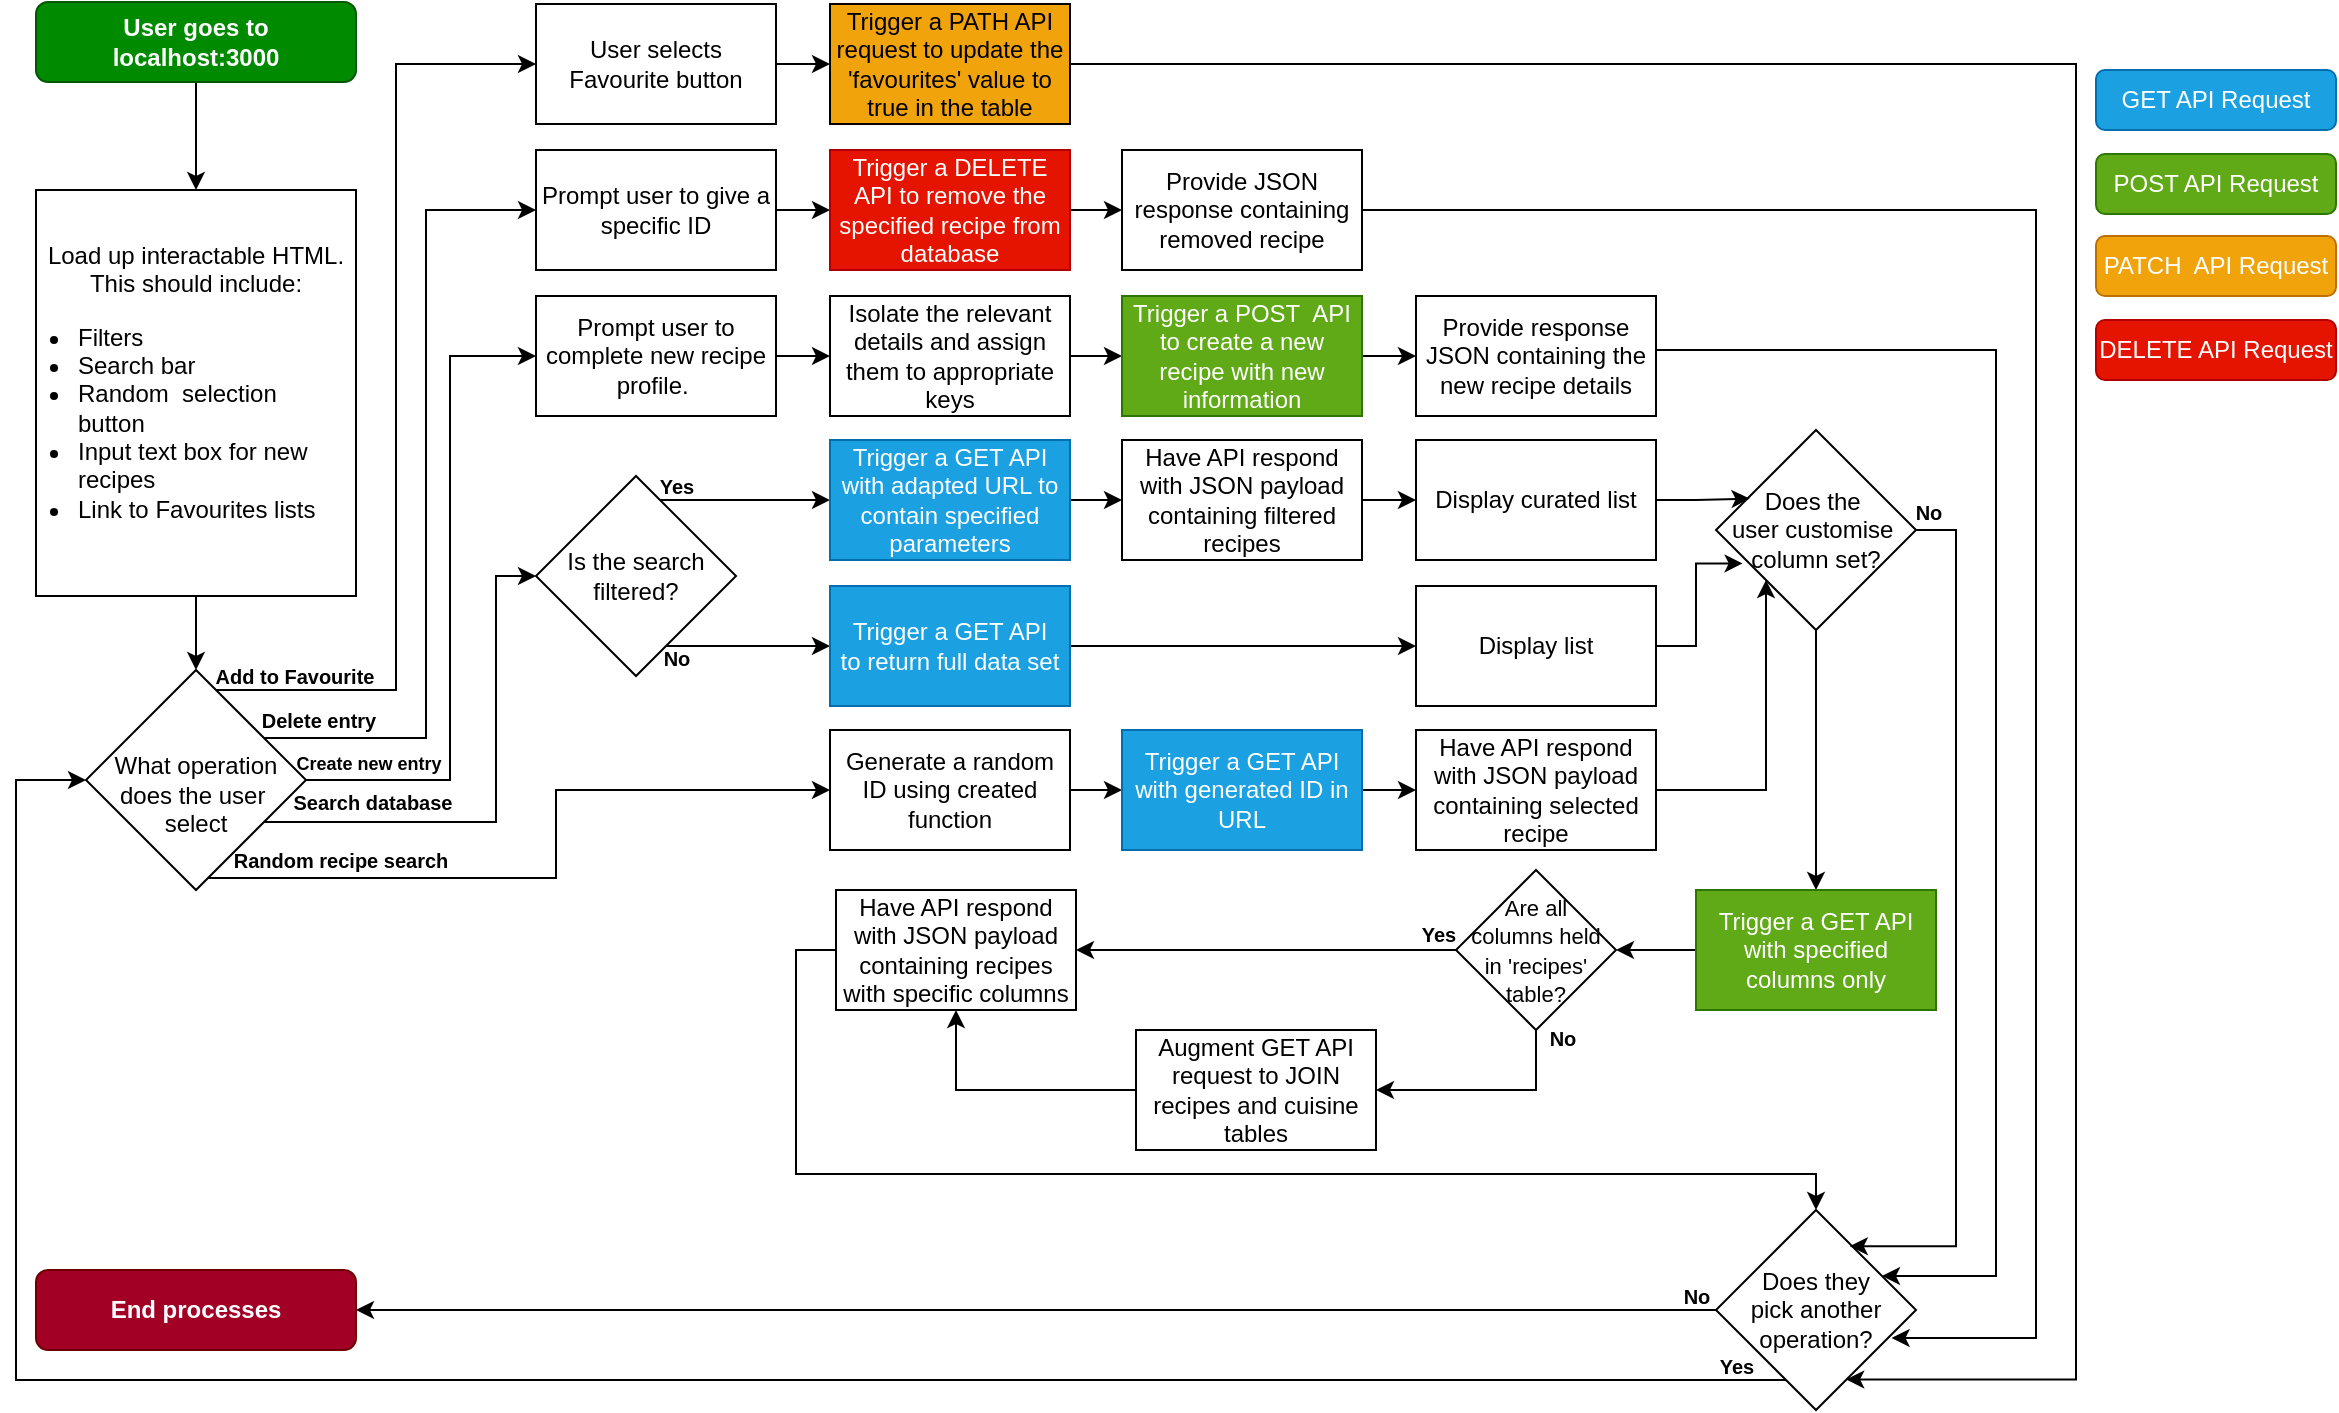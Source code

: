 <mxfile version="26.0.4">
  <diagram id="C5RBs43oDa-KdzZeNtuy" name="Page-1">
    <mxGraphModel dx="2037" dy="825" grid="1" gridSize="10" guides="1" tooltips="1" connect="1" arrows="1" fold="1" page="1" pageScale="1" pageWidth="827" pageHeight="1169" math="0" shadow="0">
      <root>
        <mxCell id="WIyWlLk6GJQsqaUBKTNV-0" />
        <mxCell id="WIyWlLk6GJQsqaUBKTNV-1" parent="WIyWlLk6GJQsqaUBKTNV-0" />
        <mxCell id="PzBcTISUMEJhEaxG71Po-60" value="" style="edgeStyle=orthogonalEdgeStyle;rounded=0;orthogonalLoop=1;jettySize=auto;html=1;" parent="WIyWlLk6GJQsqaUBKTNV-1" source="PzBcTISUMEJhEaxG71Po-9" target="PzBcTISUMEJhEaxG71Po-12" edge="1">
          <mxGeometry relative="1" as="geometry" />
        </mxCell>
        <mxCell id="PzBcTISUMEJhEaxG71Po-9" value="Load up interactable HTML. This should include:&lt;div&gt;&lt;ul style=&quot;margin-top: 12px; padding-left: 20px;&quot;&gt;&lt;li style=&quot;text-align: left;&quot;&gt;Filters&lt;/li&gt;&lt;li style=&quot;text-align: left;&quot;&gt;Search bar&lt;/li&gt;&lt;li style=&quot;text-align: left;&quot;&gt;Random&amp;nbsp; selection button&amp;nbsp;&lt;/li&gt;&lt;li style=&quot;text-align: left;&quot;&gt;Input text box for new recipes&lt;/li&gt;&lt;li style=&quot;text-align: left;&quot;&gt;&lt;span style=&quot;background-color: transparent; color: light-dark(rgb(0, 0, 0), rgb(255, 255, 255));&quot;&gt;Link to Favourites lists&lt;/span&gt;&lt;/li&gt;&lt;/ul&gt;&lt;/div&gt;" style="rounded=0;whiteSpace=wrap;html=1;" parent="WIyWlLk6GJQsqaUBKTNV-1" vertex="1">
          <mxGeometry x="80" y="130" width="160" height="203" as="geometry" />
        </mxCell>
        <mxCell id="PzBcTISUMEJhEaxG71Po-59" value="" style="edgeStyle=orthogonalEdgeStyle;rounded=0;orthogonalLoop=1;jettySize=auto;html=1;" parent="WIyWlLk6GJQsqaUBKTNV-1" source="PzBcTISUMEJhEaxG71Po-10" target="PzBcTISUMEJhEaxG71Po-9" edge="1">
          <mxGeometry relative="1" as="geometry" />
        </mxCell>
        <mxCell id="PzBcTISUMEJhEaxG71Po-10" value="User goes to localhost:3000" style="rounded=1;whiteSpace=wrap;html=1;fillColor=#008a00;fontColor=#ffffff;strokeColor=#005700;fontStyle=1" parent="WIyWlLk6GJQsqaUBKTNV-1" vertex="1">
          <mxGeometry x="80" y="36" width="160" height="40" as="geometry" />
        </mxCell>
        <mxCell id="PzBcTISUMEJhEaxG71Po-61" style="edgeStyle=orthogonalEdgeStyle;rounded=0;orthogonalLoop=1;jettySize=auto;html=1;entryX=0;entryY=0.5;entryDx=0;entryDy=0;" parent="WIyWlLk6GJQsqaUBKTNV-1" source="PzBcTISUMEJhEaxG71Po-12" target="PzBcTISUMEJhEaxG71Po-35" edge="1">
          <mxGeometry relative="1" as="geometry">
            <Array as="points">
              <mxPoint x="340" y="474" />
              <mxPoint x="340" y="430" />
            </Array>
          </mxGeometry>
        </mxCell>
        <mxCell id="PzBcTISUMEJhEaxG71Po-63" style="edgeStyle=orthogonalEdgeStyle;rounded=0;orthogonalLoop=1;jettySize=auto;html=1;entryX=0;entryY=0.5;entryDx=0;entryDy=0;" parent="WIyWlLk6GJQsqaUBKTNV-1" source="PzBcTISUMEJhEaxG71Po-12" target="PzBcTISUMEJhEaxG71Po-52" edge="1">
          <mxGeometry relative="1" as="geometry">
            <Array as="points">
              <mxPoint x="287" y="425" />
              <mxPoint x="287" y="213" />
            </Array>
          </mxGeometry>
        </mxCell>
        <mxCell id="PzBcTISUMEJhEaxG71Po-125" style="edgeStyle=orthogonalEdgeStyle;rounded=0;orthogonalLoop=1;jettySize=auto;html=1;entryX=0;entryY=0.5;entryDx=0;entryDy=0;" parent="WIyWlLk6GJQsqaUBKTNV-1" source="PzBcTISUMEJhEaxG71Po-12" target="PzBcTISUMEJhEaxG71Po-14" edge="1">
          <mxGeometry relative="1" as="geometry">
            <Array as="points">
              <mxPoint x="310" y="446" />
              <mxPoint x="310" y="323" />
            </Array>
          </mxGeometry>
        </mxCell>
        <mxCell id="LiJjE0nPk_Wty677orZp-14" style="edgeStyle=orthogonalEdgeStyle;rounded=0;orthogonalLoop=1;jettySize=auto;html=1;entryX=0;entryY=0.5;entryDx=0;entryDy=0;" edge="1" parent="WIyWlLk6GJQsqaUBKTNV-1" source="PzBcTISUMEJhEaxG71Po-12" target="LiJjE0nPk_Wty677orZp-6">
          <mxGeometry relative="1" as="geometry">
            <Array as="points">
              <mxPoint x="275" y="404" />
              <mxPoint x="275" y="140" />
            </Array>
          </mxGeometry>
        </mxCell>
        <mxCell id="LiJjE0nPk_Wty677orZp-43" style="edgeStyle=orthogonalEdgeStyle;rounded=0;orthogonalLoop=1;jettySize=auto;html=1;entryX=0;entryY=0.5;entryDx=0;entryDy=0;" edge="1" parent="WIyWlLk6GJQsqaUBKTNV-1" source="PzBcTISUMEJhEaxG71Po-12" target="LiJjE0nPk_Wty677orZp-42">
          <mxGeometry relative="1" as="geometry">
            <Array as="points">
              <mxPoint x="260" y="380" />
              <mxPoint x="260" y="67" />
            </Array>
          </mxGeometry>
        </mxCell>
        <mxCell id="PzBcTISUMEJhEaxG71Po-12" value="&lt;div&gt;&lt;span style=&quot;background-color: transparent; color: light-dark(rgb(0, 0, 0), rgb(255, 255, 255));&quot;&gt;&lt;br&gt;What operation does the user&amp;nbsp;&lt;/span&gt;&lt;br&gt;&lt;/div&gt;&lt;div&gt;select&lt;/div&gt;" style="rhombus;whiteSpace=wrap;html=1;" parent="WIyWlLk6GJQsqaUBKTNV-1" vertex="1">
          <mxGeometry x="105" y="370" width="110" height="110" as="geometry" />
        </mxCell>
        <mxCell id="PzBcTISUMEJhEaxG71Po-65" style="edgeStyle=orthogonalEdgeStyle;rounded=0;orthogonalLoop=1;jettySize=auto;html=1;entryX=0;entryY=0.5;entryDx=0;entryDy=0;" parent="WIyWlLk6GJQsqaUBKTNV-1" target="PzBcTISUMEJhEaxG71Po-15" edge="1">
          <mxGeometry relative="1" as="geometry">
            <Array as="points">
              <mxPoint x="380" y="285" />
            </Array>
            <mxPoint x="380.059" y="300.059" as="sourcePoint" />
          </mxGeometry>
        </mxCell>
        <mxCell id="PzBcTISUMEJhEaxG71Po-68" style="edgeStyle=orthogonalEdgeStyle;rounded=0;orthogonalLoop=1;jettySize=auto;html=1;entryX=0;entryY=0.5;entryDx=0;entryDy=0;" parent="WIyWlLk6GJQsqaUBKTNV-1" target="PzBcTISUMEJhEaxG71Po-18" edge="1">
          <mxGeometry relative="1" as="geometry">
            <Array as="points">
              <mxPoint x="380" y="358" />
            </Array>
            <mxPoint x="380.059" y="342.941" as="sourcePoint" />
          </mxGeometry>
        </mxCell>
        <mxCell id="PzBcTISUMEJhEaxG71Po-14" value="Is the search filtered?" style="rhombus;whiteSpace=wrap;html=1;" parent="WIyWlLk6GJQsqaUBKTNV-1" vertex="1">
          <mxGeometry x="330" y="273" width="100" height="100" as="geometry" />
        </mxCell>
        <mxCell id="PzBcTISUMEJhEaxG71Po-70" style="edgeStyle=orthogonalEdgeStyle;rounded=0;orthogonalLoop=1;jettySize=auto;html=1;entryX=0;entryY=0.5;entryDx=0;entryDy=0;" parent="WIyWlLk6GJQsqaUBKTNV-1" source="PzBcTISUMEJhEaxG71Po-15" target="PzBcTISUMEJhEaxG71Po-16" edge="1">
          <mxGeometry relative="1" as="geometry" />
        </mxCell>
        <mxCell id="PzBcTISUMEJhEaxG71Po-15" value="Trigger a GET API with adapted URL to contain specified parameters" style="rounded=0;whiteSpace=wrap;html=1;fillColor=#1ba1e2;fontColor=#ffffff;strokeColor=#006EAF;" parent="WIyWlLk6GJQsqaUBKTNV-1" vertex="1">
          <mxGeometry x="477" y="255" width="120" height="60" as="geometry" />
        </mxCell>
        <mxCell id="PzBcTISUMEJhEaxG71Po-71" style="edgeStyle=orthogonalEdgeStyle;rounded=0;orthogonalLoop=1;jettySize=auto;html=1;entryX=0;entryY=0.5;entryDx=0;entryDy=0;" parent="WIyWlLk6GJQsqaUBKTNV-1" source="PzBcTISUMEJhEaxG71Po-16" target="PzBcTISUMEJhEaxG71Po-17" edge="1">
          <mxGeometry relative="1" as="geometry" />
        </mxCell>
        <mxCell id="PzBcTISUMEJhEaxG71Po-16" value="Have API respond with JSON payload containing filtered recipes" style="rounded=0;whiteSpace=wrap;html=1;" parent="WIyWlLk6GJQsqaUBKTNV-1" vertex="1">
          <mxGeometry x="623" y="255" width="120" height="60" as="geometry" />
        </mxCell>
        <mxCell id="PzBcTISUMEJhEaxG71Po-17" value="Display curated list" style="rounded=0;whiteSpace=wrap;html=1;" parent="WIyWlLk6GJQsqaUBKTNV-1" vertex="1">
          <mxGeometry x="770" y="255" width="120" height="60" as="geometry" />
        </mxCell>
        <mxCell id="PzBcTISUMEJhEaxG71Po-69" style="edgeStyle=orthogonalEdgeStyle;rounded=0;orthogonalLoop=1;jettySize=auto;html=1;entryX=0;entryY=0.5;entryDx=0;entryDy=0;" parent="WIyWlLk6GJQsqaUBKTNV-1" source="PzBcTISUMEJhEaxG71Po-18" target="PzBcTISUMEJhEaxG71Po-20" edge="1">
          <mxGeometry relative="1" as="geometry" />
        </mxCell>
        <mxCell id="PzBcTISUMEJhEaxG71Po-18" value="Trigger a GET API&lt;div&gt;to return full data set&lt;/div&gt;" style="rounded=0;whiteSpace=wrap;html=1;fillColor=#1ba1e2;fontColor=#ffffff;strokeColor=#006EAF;" parent="WIyWlLk6GJQsqaUBKTNV-1" vertex="1">
          <mxGeometry x="477" y="328" width="120" height="60" as="geometry" />
        </mxCell>
        <mxCell id="PzBcTISUMEJhEaxG71Po-20" value="Display list" style="rounded=0;whiteSpace=wrap;html=1;" parent="WIyWlLk6GJQsqaUBKTNV-1" vertex="1">
          <mxGeometry x="770" y="328" width="120" height="60" as="geometry" />
        </mxCell>
        <mxCell id="PzBcTISUMEJhEaxG71Po-97" style="edgeStyle=orthogonalEdgeStyle;rounded=0;orthogonalLoop=1;jettySize=auto;html=1;entryX=0;entryY=0.5;entryDx=0;entryDy=0;" parent="WIyWlLk6GJQsqaUBKTNV-1" source="PzBcTISUMEJhEaxG71Po-21" target="PzBcTISUMEJhEaxG71Po-12" edge="1">
          <mxGeometry relative="1" as="geometry">
            <Array as="points">
              <mxPoint x="70" y="725" />
              <mxPoint x="70" y="425" />
            </Array>
          </mxGeometry>
        </mxCell>
        <mxCell id="PzBcTISUMEJhEaxG71Po-98" style="edgeStyle=orthogonalEdgeStyle;rounded=0;orthogonalLoop=1;jettySize=auto;html=1;entryX=1;entryY=0.5;entryDx=0;entryDy=0;" parent="WIyWlLk6GJQsqaUBKTNV-1" source="PzBcTISUMEJhEaxG71Po-21" target="PzBcTISUMEJhEaxG71Po-91" edge="1">
          <mxGeometry relative="1" as="geometry" />
        </mxCell>
        <mxCell id="PzBcTISUMEJhEaxG71Po-21" value="Does they&lt;div&gt;pick another operation?&lt;/div&gt;" style="rhombus;whiteSpace=wrap;html=1;" parent="WIyWlLk6GJQsqaUBKTNV-1" vertex="1">
          <mxGeometry x="920" y="640" width="100" height="100" as="geometry" />
        </mxCell>
        <mxCell id="PzBcTISUMEJhEaxG71Po-72" style="edgeStyle=orthogonalEdgeStyle;rounded=0;orthogonalLoop=1;jettySize=auto;html=1;entryX=0;entryY=0.5;entryDx=0;entryDy=0;" parent="WIyWlLk6GJQsqaUBKTNV-1" source="PzBcTISUMEJhEaxG71Po-35" target="PzBcTISUMEJhEaxG71Po-36" edge="1">
          <mxGeometry relative="1" as="geometry" />
        </mxCell>
        <mxCell id="PzBcTISUMEJhEaxG71Po-35" value="Generate a random ID using created function" style="rounded=0;whiteSpace=wrap;html=1;" parent="WIyWlLk6GJQsqaUBKTNV-1" vertex="1">
          <mxGeometry x="477" y="400" width="120" height="60" as="geometry" />
        </mxCell>
        <mxCell id="PzBcTISUMEJhEaxG71Po-73" style="edgeStyle=orthogonalEdgeStyle;rounded=0;orthogonalLoop=1;jettySize=auto;html=1;entryX=0;entryY=0.5;entryDx=0;entryDy=0;" parent="WIyWlLk6GJQsqaUBKTNV-1" source="PzBcTISUMEJhEaxG71Po-36" target="PzBcTISUMEJhEaxG71Po-37" edge="1">
          <mxGeometry relative="1" as="geometry" />
        </mxCell>
        <mxCell id="PzBcTISUMEJhEaxG71Po-36" value="Trigger a GET API with generated ID in URL" style="rounded=0;whiteSpace=wrap;html=1;fillColor=#1ba1e2;fontColor=#ffffff;strokeColor=#006EAF;" parent="WIyWlLk6GJQsqaUBKTNV-1" vertex="1">
          <mxGeometry x="623" y="400" width="120" height="60" as="geometry" />
        </mxCell>
        <mxCell id="LiJjE0nPk_Wty677orZp-0" style="edgeStyle=orthogonalEdgeStyle;rounded=0;orthogonalLoop=1;jettySize=auto;html=1;entryX=0;entryY=1;entryDx=0;entryDy=0;" edge="1" parent="WIyWlLk6GJQsqaUBKTNV-1" source="PzBcTISUMEJhEaxG71Po-37" target="PzBcTISUMEJhEaxG71Po-49">
          <mxGeometry relative="1" as="geometry" />
        </mxCell>
        <mxCell id="PzBcTISUMEJhEaxG71Po-37" value="Have API respond with JSON payload containing selected recipe" style="rounded=0;whiteSpace=wrap;html=1;" parent="WIyWlLk6GJQsqaUBKTNV-1" vertex="1">
          <mxGeometry x="770" y="400" width="120" height="60" as="geometry" />
        </mxCell>
        <mxCell id="PzBcTISUMEJhEaxG71Po-79" style="edgeStyle=orthogonalEdgeStyle;rounded=0;orthogonalLoop=1;jettySize=auto;html=1;entryX=0.5;entryY=0;entryDx=0;entryDy=0;" parent="WIyWlLk6GJQsqaUBKTNV-1" source="PzBcTISUMEJhEaxG71Po-49" target="LiJjE0nPk_Wty677orZp-19" edge="1">
          <mxGeometry relative="1" as="geometry">
            <mxPoint x="970" y="460" as="targetPoint" />
          </mxGeometry>
        </mxCell>
        <mxCell id="PzBcTISUMEJhEaxG71Po-49" value="Does the&amp;nbsp;&lt;div&gt;user customise&amp;nbsp;&lt;br&gt;column&amp;nbsp;set?&lt;/div&gt;" style="rhombus;whiteSpace=wrap;html=1;" parent="WIyWlLk6GJQsqaUBKTNV-1" vertex="1">
          <mxGeometry x="920" y="250" width="100" height="100" as="geometry" />
        </mxCell>
        <mxCell id="PzBcTISUMEJhEaxG71Po-92" value="" style="edgeStyle=orthogonalEdgeStyle;rounded=0;orthogonalLoop=1;jettySize=auto;html=1;" parent="WIyWlLk6GJQsqaUBKTNV-1" source="PzBcTISUMEJhEaxG71Po-52" target="PzBcTISUMEJhEaxG71Po-53" edge="1">
          <mxGeometry relative="1" as="geometry" />
        </mxCell>
        <mxCell id="PzBcTISUMEJhEaxG71Po-52" value="Prompt user to complete new recipe profile.&amp;nbsp;" style="rounded=0;whiteSpace=wrap;html=1;" parent="WIyWlLk6GJQsqaUBKTNV-1" vertex="1">
          <mxGeometry x="330" y="183" width="120" height="60" as="geometry" />
        </mxCell>
        <mxCell id="PzBcTISUMEJhEaxG71Po-93" value="" style="edgeStyle=orthogonalEdgeStyle;rounded=0;orthogonalLoop=1;jettySize=auto;html=1;" parent="WIyWlLk6GJQsqaUBKTNV-1" source="PzBcTISUMEJhEaxG71Po-53" target="PzBcTISUMEJhEaxG71Po-54" edge="1">
          <mxGeometry relative="1" as="geometry" />
        </mxCell>
        <mxCell id="PzBcTISUMEJhEaxG71Po-53" value="Isolate the relevant details and assign them to appropriate keys" style="rounded=0;whiteSpace=wrap;html=1;" parent="WIyWlLk6GJQsqaUBKTNV-1" vertex="1">
          <mxGeometry x="477" y="183" width="120" height="60" as="geometry" />
        </mxCell>
        <mxCell id="PzBcTISUMEJhEaxG71Po-94" value="" style="edgeStyle=orthogonalEdgeStyle;rounded=0;orthogonalLoop=1;jettySize=auto;html=1;" parent="WIyWlLk6GJQsqaUBKTNV-1" source="PzBcTISUMEJhEaxG71Po-54" target="PzBcTISUMEJhEaxG71Po-55" edge="1">
          <mxGeometry relative="1" as="geometry" />
        </mxCell>
        <mxCell id="PzBcTISUMEJhEaxG71Po-54" value="Trigger a POST&amp;nbsp; API to create a new recipe with new information" style="rounded=0;whiteSpace=wrap;html=1;fillColor=#60a917;fontColor=#ffffff;strokeColor=#2D7600;" parent="WIyWlLk6GJQsqaUBKTNV-1" vertex="1">
          <mxGeometry x="623" y="183" width="120" height="60" as="geometry" />
        </mxCell>
        <mxCell id="PzBcTISUMEJhEaxG71Po-95" style="edgeStyle=orthogonalEdgeStyle;rounded=0;orthogonalLoop=1;jettySize=auto;html=1;" parent="WIyWlLk6GJQsqaUBKTNV-1" source="PzBcTISUMEJhEaxG71Po-55" target="PzBcTISUMEJhEaxG71Po-21" edge="1">
          <mxGeometry relative="1" as="geometry">
            <Array as="points">
              <mxPoint x="1060" y="210" />
              <mxPoint x="1060" y="673" />
            </Array>
          </mxGeometry>
        </mxCell>
        <mxCell id="PzBcTISUMEJhEaxG71Po-55" value="Provide response JSON containing the new recipe details" style="rounded=0;whiteSpace=wrap;html=1;" parent="WIyWlLk6GJQsqaUBKTNV-1" vertex="1">
          <mxGeometry x="770" y="183" width="120" height="60" as="geometry" />
        </mxCell>
        <mxCell id="PzBcTISUMEJhEaxG71Po-91" value="End processes" style="rounded=1;whiteSpace=wrap;html=1;fillColor=#a20025;fontColor=#ffffff;strokeColor=#6F0000;fontStyle=1" parent="WIyWlLk6GJQsqaUBKTNV-1" vertex="1">
          <mxGeometry x="80" y="670" width="160" height="40" as="geometry" />
        </mxCell>
        <mxCell id="PzBcTISUMEJhEaxG71Po-99" value="&lt;b&gt;&lt;font style=&quot;font-size: 9px;&quot;&gt;Create new entry&lt;/font&gt;&lt;/b&gt;" style="text;html=1;align=center;verticalAlign=middle;resizable=0;points=[];autosize=1;strokeColor=none;fillColor=none;fontSize=10;" parent="WIyWlLk6GJQsqaUBKTNV-1" vertex="1">
          <mxGeometry x="196" y="401" width="100" height="30" as="geometry" />
        </mxCell>
        <mxCell id="PzBcTISUMEJhEaxG71Po-100" value="&lt;font style=&quot;font-size: 10px;&quot;&gt;&lt;b&gt;Search database&lt;/b&gt;&lt;/font&gt;" style="text;html=1;align=center;verticalAlign=middle;resizable=0;points=[];autosize=1;strokeColor=none;fillColor=none;" parent="WIyWlLk6GJQsqaUBKTNV-1" vertex="1">
          <mxGeometry x="198" y="421" width="100" height="30" as="geometry" />
        </mxCell>
        <mxCell id="PzBcTISUMEJhEaxG71Po-101" value="&lt;font style=&quot;font-size: 10px;&quot;&gt;&lt;b&gt;Random recipe search&lt;/b&gt;&lt;/font&gt;" style="text;html=1;align=center;verticalAlign=middle;resizable=0;points=[];autosize=1;strokeColor=none;fillColor=none;" parent="WIyWlLk6GJQsqaUBKTNV-1" vertex="1">
          <mxGeometry x="167" y="450" width="130" height="30" as="geometry" />
        </mxCell>
        <mxCell id="PzBcTISUMEJhEaxG71Po-102" value="&lt;font style=&quot;font-size: 10px;&quot;&gt;&lt;b&gt;Yes&lt;/b&gt;&lt;/font&gt;" style="text;html=1;align=center;verticalAlign=middle;resizable=0;points=[];autosize=1;strokeColor=none;fillColor=none;" parent="WIyWlLk6GJQsqaUBKTNV-1" vertex="1">
          <mxGeometry x="380" y="263" width="40" height="30" as="geometry" />
        </mxCell>
        <mxCell id="PzBcTISUMEJhEaxG71Po-103" value="&lt;font style=&quot;font-size: 10px;&quot;&gt;&lt;b&gt;No&lt;/b&gt;&lt;/font&gt;" style="text;html=1;align=center;verticalAlign=middle;resizable=0;points=[];autosize=1;strokeColor=none;fillColor=none;" parent="WIyWlLk6GJQsqaUBKTNV-1" vertex="1">
          <mxGeometry x="380" y="349" width="40" height="30" as="geometry" />
        </mxCell>
        <mxCell id="PzBcTISUMEJhEaxG71Po-107" value="&lt;b&gt;No&lt;/b&gt;" style="text;html=1;align=center;verticalAlign=middle;resizable=0;points=[];autosize=1;strokeColor=none;fillColor=none;fontSize=10;" parent="WIyWlLk6GJQsqaUBKTNV-1" vertex="1">
          <mxGeometry x="1006" y="276" width="40" height="30" as="geometry" />
        </mxCell>
        <mxCell id="PzBcTISUMEJhEaxG71Po-121" value="&lt;span style=&quot;color: rgb(255, 255, 255);&quot;&gt;GET API Request&lt;/span&gt;" style="rounded=1;whiteSpace=wrap;html=1;fillColor=#1ba1e2;flipV=1;fontColor=#ffffff;strokeColor=#006EAF;" parent="WIyWlLk6GJQsqaUBKTNV-1" vertex="1">
          <mxGeometry x="1110" y="70" width="120" height="30" as="geometry" />
        </mxCell>
        <mxCell id="PzBcTISUMEJhEaxG71Po-122" value="&lt;span style=&quot;color: rgb(255, 255, 255);&quot;&gt;POST API Request&lt;/span&gt;" style="rounded=1;whiteSpace=wrap;html=1;fillColor=#60a917;flipV=1;fontColor=#ffffff;strokeColor=#2D7600;" parent="WIyWlLk6GJQsqaUBKTNV-1" vertex="1">
          <mxGeometry x="1110" y="112" width="120" height="30" as="geometry" />
        </mxCell>
        <mxCell id="PzBcTISUMEJhEaxG71Po-123" value="&lt;span style=&quot;color: rgb(255, 255, 255);&quot;&gt;PATCH&amp;nbsp; API Request&lt;/span&gt;" style="rounded=1;whiteSpace=wrap;html=1;fillColor=#f0a30a;flipV=1;fontColor=#000000;strokeColor=#BD7000;" parent="WIyWlLk6GJQsqaUBKTNV-1" vertex="1">
          <mxGeometry x="1110" y="153" width="120" height="30" as="geometry" />
        </mxCell>
        <mxCell id="LiJjE0nPk_Wty677orZp-5" value="" style="edgeStyle=orthogonalEdgeStyle;rounded=0;orthogonalLoop=1;jettySize=auto;html=1;" edge="1" source="LiJjE0nPk_Wty677orZp-6" target="LiJjE0nPk_Wty677orZp-8" parent="WIyWlLk6GJQsqaUBKTNV-1">
          <mxGeometry relative="1" as="geometry" />
        </mxCell>
        <mxCell id="LiJjE0nPk_Wty677orZp-6" value="Prompt user to give a specific ID" style="rounded=0;whiteSpace=wrap;html=1;" vertex="1" parent="WIyWlLk6GJQsqaUBKTNV-1">
          <mxGeometry x="330" y="110" width="120" height="60" as="geometry" />
        </mxCell>
        <mxCell id="LiJjE0nPk_Wty677orZp-7" value="" style="edgeStyle=orthogonalEdgeStyle;rounded=0;orthogonalLoop=1;jettySize=auto;html=1;" edge="1" source="LiJjE0nPk_Wty677orZp-8" target="LiJjE0nPk_Wty677orZp-10" parent="WIyWlLk6GJQsqaUBKTNV-1">
          <mxGeometry relative="1" as="geometry" />
        </mxCell>
        <mxCell id="LiJjE0nPk_Wty677orZp-8" value="Trigger a DELETE API to remove the specified recipe from database" style="rounded=0;whiteSpace=wrap;html=1;fillColor=#e51400;fontColor=#ffffff;strokeColor=#B20000;" vertex="1" parent="WIyWlLk6GJQsqaUBKTNV-1">
          <mxGeometry x="477" y="110" width="120" height="60" as="geometry" />
        </mxCell>
        <mxCell id="LiJjE0nPk_Wty677orZp-10" value="Provide JSON response containing removed recipe" style="rounded=0;whiteSpace=wrap;html=1;" vertex="1" parent="WIyWlLk6GJQsqaUBKTNV-1">
          <mxGeometry x="623" y="110" width="120" height="60" as="geometry" />
        </mxCell>
        <mxCell id="LiJjE0nPk_Wty677orZp-12" value="&lt;span style=&quot;color: rgb(255, 255, 255);&quot;&gt;DELETE API Request&lt;/span&gt;" style="rounded=1;whiteSpace=wrap;html=1;fillColor=#e51400;flipV=1;fontColor=#ffffff;strokeColor=#B20000;" vertex="1" parent="WIyWlLk6GJQsqaUBKTNV-1">
          <mxGeometry x="1110" y="195" width="120" height="30" as="geometry" />
        </mxCell>
        <mxCell id="LiJjE0nPk_Wty677orZp-15" value="&lt;b&gt;Delete entry&lt;/b&gt;" style="text;html=1;align=center;verticalAlign=middle;resizable=0;points=[];autosize=1;strokeColor=none;fillColor=none;fontSize=10;" vertex="1" parent="WIyWlLk6GJQsqaUBKTNV-1">
          <mxGeometry x="181" y="380" width="80" height="30" as="geometry" />
        </mxCell>
        <mxCell id="LiJjE0nPk_Wty677orZp-16" style="edgeStyle=orthogonalEdgeStyle;rounded=0;orthogonalLoop=1;jettySize=auto;html=1;entryX=0.168;entryY=0.343;entryDx=0;entryDy=0;entryPerimeter=0;" edge="1" parent="WIyWlLk6GJQsqaUBKTNV-1" source="PzBcTISUMEJhEaxG71Po-17" target="PzBcTISUMEJhEaxG71Po-49">
          <mxGeometry relative="1" as="geometry" />
        </mxCell>
        <mxCell id="LiJjE0nPk_Wty677orZp-17" style="edgeStyle=orthogonalEdgeStyle;rounded=0;orthogonalLoop=1;jettySize=auto;html=1;entryX=0.133;entryY=0.667;entryDx=0;entryDy=0;entryPerimeter=0;" edge="1" parent="WIyWlLk6GJQsqaUBKTNV-1" source="PzBcTISUMEJhEaxG71Po-20" target="PzBcTISUMEJhEaxG71Po-49">
          <mxGeometry relative="1" as="geometry" />
        </mxCell>
        <mxCell id="LiJjE0nPk_Wty677orZp-23" value="" style="edgeStyle=orthogonalEdgeStyle;rounded=0;orthogonalLoop=1;jettySize=auto;html=1;" edge="1" parent="WIyWlLk6GJQsqaUBKTNV-1" source="LiJjE0nPk_Wty677orZp-19" target="LiJjE0nPk_Wty677orZp-22">
          <mxGeometry relative="1" as="geometry" />
        </mxCell>
        <mxCell id="LiJjE0nPk_Wty677orZp-19" value="Trigger a GET API with specified columns only" style="whiteSpace=wrap;html=1;fillColor=#60a917;fontColor=#ffffff;strokeColor=#2D7600;" vertex="1" parent="WIyWlLk6GJQsqaUBKTNV-1">
          <mxGeometry x="910" y="480" width="120" height="60" as="geometry" />
        </mxCell>
        <mxCell id="LiJjE0nPk_Wty677orZp-25" value="" style="edgeStyle=orthogonalEdgeStyle;rounded=0;orthogonalLoop=1;jettySize=auto;html=1;" edge="1" parent="WIyWlLk6GJQsqaUBKTNV-1" source="LiJjE0nPk_Wty677orZp-22" target="LiJjE0nPk_Wty677orZp-24">
          <mxGeometry relative="1" as="geometry">
            <Array as="points">
              <mxPoint x="600" y="520" />
              <mxPoint x="600" y="520" />
            </Array>
          </mxGeometry>
        </mxCell>
        <mxCell id="LiJjE0nPk_Wty677orZp-27" style="edgeStyle=orthogonalEdgeStyle;rounded=0;orthogonalLoop=1;jettySize=auto;html=1;entryX=1;entryY=0.5;entryDx=0;entryDy=0;" edge="1" parent="WIyWlLk6GJQsqaUBKTNV-1" source="LiJjE0nPk_Wty677orZp-22" target="LiJjE0nPk_Wty677orZp-26">
          <mxGeometry relative="1" as="geometry">
            <Array as="points">
              <mxPoint x="830" y="580" />
            </Array>
          </mxGeometry>
        </mxCell>
        <mxCell id="LiJjE0nPk_Wty677orZp-22" value="&lt;span style=&quot;font-size: 11px;&quot;&gt;Are all&lt;/span&gt;&lt;br style=&quot;font-size: 11px;&quot;&gt;&lt;span style=&quot;font-size: 11px;&quot;&gt;columns held&lt;/span&gt;&lt;br style=&quot;font-size: 11px;&quot;&gt;&lt;span style=&quot;font-size: 11px;&quot;&gt;in &#39;recipes&#39; table?&lt;/span&gt;" style="rhombus;whiteSpace=wrap;html=1;" vertex="1" parent="WIyWlLk6GJQsqaUBKTNV-1">
          <mxGeometry x="790" y="470" width="80" height="80" as="geometry" />
        </mxCell>
        <mxCell id="LiJjE0nPk_Wty677orZp-29" style="edgeStyle=orthogonalEdgeStyle;rounded=0;orthogonalLoop=1;jettySize=auto;html=1;entryX=0.5;entryY=0;entryDx=0;entryDy=0;" edge="1" parent="WIyWlLk6GJQsqaUBKTNV-1" source="LiJjE0nPk_Wty677orZp-24" target="PzBcTISUMEJhEaxG71Po-21">
          <mxGeometry relative="1" as="geometry">
            <Array as="points">
              <mxPoint x="460" y="510" />
              <mxPoint x="460" y="622" />
              <mxPoint x="970" y="622" />
            </Array>
          </mxGeometry>
        </mxCell>
        <mxCell id="LiJjE0nPk_Wty677orZp-24" value="Have API respond with JSON payload containing recipes with specific columns" style="rounded=0;whiteSpace=wrap;html=1;" vertex="1" parent="WIyWlLk6GJQsqaUBKTNV-1">
          <mxGeometry x="480" y="480" width="120" height="60" as="geometry" />
        </mxCell>
        <mxCell id="LiJjE0nPk_Wty677orZp-28" style="edgeStyle=orthogonalEdgeStyle;rounded=0;orthogonalLoop=1;jettySize=auto;html=1;entryX=0.5;entryY=1;entryDx=0;entryDy=0;" edge="1" parent="WIyWlLk6GJQsqaUBKTNV-1" source="LiJjE0nPk_Wty677orZp-26" target="LiJjE0nPk_Wty677orZp-24">
          <mxGeometry relative="1" as="geometry" />
        </mxCell>
        <mxCell id="LiJjE0nPk_Wty677orZp-26" value="Augment GET API request to JOIN recipes and cuisine tables" style="rounded=0;whiteSpace=wrap;html=1;" vertex="1" parent="WIyWlLk6GJQsqaUBKTNV-1">
          <mxGeometry x="630" y="550" width="120" height="60" as="geometry" />
        </mxCell>
        <mxCell id="LiJjE0nPk_Wty677orZp-35" value="&lt;font style=&quot;font-size: 10px;&quot;&gt;&lt;b&gt;No&lt;/b&gt;&lt;/font&gt;" style="text;html=1;align=center;verticalAlign=middle;resizable=0;points=[];autosize=1;strokeColor=none;fillColor=none;" vertex="1" parent="WIyWlLk6GJQsqaUBKTNV-1">
          <mxGeometry x="823" y="539" width="40" height="30" as="geometry" />
        </mxCell>
        <mxCell id="LiJjE0nPk_Wty677orZp-36" value="&lt;font style=&quot;font-size: 10px;&quot;&gt;&lt;b&gt;Yes&lt;/b&gt;&lt;/font&gt;" style="text;html=1;align=center;verticalAlign=middle;resizable=0;points=[];autosize=1;strokeColor=none;fillColor=none;" vertex="1" parent="WIyWlLk6GJQsqaUBKTNV-1">
          <mxGeometry x="761" y="487" width="40" height="30" as="geometry" />
        </mxCell>
        <mxCell id="LiJjE0nPk_Wty677orZp-37" value="&lt;font style=&quot;font-size: 10px;&quot;&gt;&lt;b&gt;No&lt;/b&gt;&lt;/font&gt;" style="text;html=1;align=center;verticalAlign=middle;resizable=0;points=[];autosize=1;strokeColor=none;fillColor=none;" vertex="1" parent="WIyWlLk6GJQsqaUBKTNV-1">
          <mxGeometry x="890" y="668" width="40" height="30" as="geometry" />
        </mxCell>
        <mxCell id="LiJjE0nPk_Wty677orZp-39" value="&lt;font style=&quot;font-size: 10px;&quot;&gt;&lt;b&gt;Yes&lt;/b&gt;&lt;/font&gt;" style="text;html=1;align=center;verticalAlign=middle;resizable=0;points=[];autosize=1;strokeColor=none;fillColor=none;" vertex="1" parent="WIyWlLk6GJQsqaUBKTNV-1">
          <mxGeometry x="910" y="703" width="40" height="30" as="geometry" />
        </mxCell>
        <mxCell id="LiJjE0nPk_Wty677orZp-40" value="&lt;b&gt;Add to Favourite&lt;/b&gt;" style="text;html=1;align=center;verticalAlign=middle;resizable=0;points=[];autosize=1;strokeColor=none;fillColor=none;fontSize=10;" vertex="1" parent="WIyWlLk6GJQsqaUBKTNV-1">
          <mxGeometry x="159" y="358" width="100" height="30" as="geometry" />
        </mxCell>
        <mxCell id="LiJjE0nPk_Wty677orZp-45" value="" style="edgeStyle=orthogonalEdgeStyle;rounded=0;orthogonalLoop=1;jettySize=auto;html=1;" edge="1" parent="WIyWlLk6GJQsqaUBKTNV-1" source="LiJjE0nPk_Wty677orZp-42" target="LiJjE0nPk_Wty677orZp-44">
          <mxGeometry relative="1" as="geometry" />
        </mxCell>
        <mxCell id="LiJjE0nPk_Wty677orZp-42" value="User selects Favourite button" style="rounded=0;whiteSpace=wrap;html=1;" vertex="1" parent="WIyWlLk6GJQsqaUBKTNV-1">
          <mxGeometry x="330" y="37" width="120" height="60" as="geometry" />
        </mxCell>
        <mxCell id="LiJjE0nPk_Wty677orZp-44" value="Trigger a PATH API request to update the &#39;favourites&#39; value to true in the table" style="rounded=0;whiteSpace=wrap;html=1;fillColor=light-dark(#f0a30a, #ededed);" vertex="1" parent="WIyWlLk6GJQsqaUBKTNV-1">
          <mxGeometry x="477" y="37" width="120" height="60" as="geometry" />
        </mxCell>
        <mxCell id="LiJjE0nPk_Wty677orZp-47" style="edgeStyle=orthogonalEdgeStyle;rounded=0;orthogonalLoop=1;jettySize=auto;html=1;entryX=0.669;entryY=0.181;entryDx=0;entryDy=0;entryPerimeter=0;" edge="1" parent="WIyWlLk6GJQsqaUBKTNV-1" source="PzBcTISUMEJhEaxG71Po-49" target="PzBcTISUMEJhEaxG71Po-21">
          <mxGeometry relative="1" as="geometry">
            <Array as="points">
              <mxPoint x="1040" y="300" />
              <mxPoint x="1040" y="658" />
            </Array>
          </mxGeometry>
        </mxCell>
        <mxCell id="LiJjE0nPk_Wty677orZp-48" style="edgeStyle=orthogonalEdgeStyle;rounded=0;orthogonalLoop=1;jettySize=auto;html=1;entryX=0.878;entryY=0.64;entryDx=0;entryDy=0;entryPerimeter=0;" edge="1" parent="WIyWlLk6GJQsqaUBKTNV-1" source="LiJjE0nPk_Wty677orZp-10" target="PzBcTISUMEJhEaxG71Po-21">
          <mxGeometry relative="1" as="geometry">
            <Array as="points">
              <mxPoint x="1080" y="140" />
              <mxPoint x="1080" y="704" />
            </Array>
          </mxGeometry>
        </mxCell>
        <mxCell id="LiJjE0nPk_Wty677orZp-49" style="edgeStyle=orthogonalEdgeStyle;rounded=0;orthogonalLoop=1;jettySize=auto;html=1;entryX=0.651;entryY=0.847;entryDx=0;entryDy=0;entryPerimeter=0;" edge="1" parent="WIyWlLk6GJQsqaUBKTNV-1" source="LiJjE0nPk_Wty677orZp-44" target="PzBcTISUMEJhEaxG71Po-21">
          <mxGeometry relative="1" as="geometry">
            <Array as="points">
              <mxPoint x="1100" y="67" />
              <mxPoint x="1100" y="725" />
            </Array>
          </mxGeometry>
        </mxCell>
      </root>
    </mxGraphModel>
  </diagram>
</mxfile>
